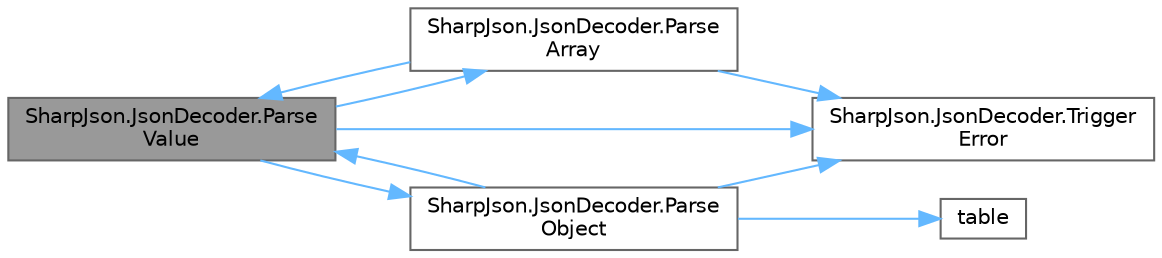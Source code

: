 digraph "SharpJson.JsonDecoder.ParseValue"
{
 // LATEX_PDF_SIZE
  bgcolor="transparent";
  edge [fontname=Helvetica,fontsize=10,labelfontname=Helvetica,labelfontsize=10];
  node [fontname=Helvetica,fontsize=10,shape=box,height=0.2,width=0.4];
  rankdir="LR";
  Node1 [id="Node000001",label="SharpJson.JsonDecoder.Parse\lValue",height=0.2,width=0.4,color="gray40", fillcolor="grey60", style="filled", fontcolor="black",tooltip=" "];
  Node1 -> Node2 [id="edge9_Node000001_Node000002",color="steelblue1",style="solid",tooltip=" "];
  Node2 [id="Node000002",label="SharpJson.JsonDecoder.Parse\lArray",height=0.2,width=0.4,color="grey40", fillcolor="white", style="filled",URL="$class_sharp_json_1_1_json_decoder.html#a36419b4865358e6c98132c9998666e38",tooltip=" "];
  Node2 -> Node1 [id="edge10_Node000002_Node000001",color="steelblue1",style="solid",tooltip=" "];
  Node2 -> Node3 [id="edge11_Node000002_Node000003",color="steelblue1",style="solid",tooltip=" "];
  Node3 [id="Node000003",label="SharpJson.JsonDecoder.Trigger\lError",height=0.2,width=0.4,color="grey40", fillcolor="white", style="filled",URL="$class_sharp_json_1_1_json_decoder.html#a0835819f4bc401580a84999dfd03df1a",tooltip=" "];
  Node1 -> Node4 [id="edge12_Node000001_Node000004",color="steelblue1",style="solid",tooltip=" "];
  Node4 [id="Node000004",label="SharpJson.JsonDecoder.Parse\lObject",height=0.2,width=0.4,color="grey40", fillcolor="white", style="filled",URL="$class_sharp_json_1_1_json_decoder.html#a342404dad20f4f7732920e1819082fb4",tooltip=" "];
  Node4 -> Node1 [id="edge13_Node000004_Node000001",color="steelblue1",style="solid",tooltip=" "];
  Node4 -> Node5 [id="edge14_Node000004_Node000005",color="steelblue1",style="solid",tooltip=" "];
  Node5 [id="Node000005",label="table",height=0.2,width=0.4,color="grey40", fillcolor="white", style="filled",URL="$_tutorial___advanced_initialization___lin_spaced_8cpp.html#a6d7f0e87f8aa44936feb21fa94981cf9",tooltip=" "];
  Node4 -> Node3 [id="edge15_Node000004_Node000003",color="steelblue1",style="solid",tooltip=" "];
  Node1 -> Node3 [id="edge16_Node000001_Node000003",color="steelblue1",style="solid",tooltip=" "];
}
